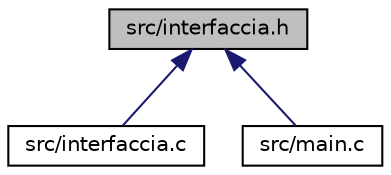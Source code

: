 digraph "src/interfaccia.h"
{
  edge [fontname="Helvetica",fontsize="10",labelfontname="Helvetica",labelfontsize="10"];
  node [fontname="Helvetica",fontsize="10",shape=record];
  Node17 [label="src/interfaccia.h",height=0.2,width=0.4,color="black", fillcolor="grey75", style="filled", fontcolor="black"];
  Node17 -> Node18 [dir="back",color="midnightblue",fontsize="10",style="solid",fontname="Helvetica"];
  Node18 [label="src/interfaccia.c",height=0.2,width=0.4,color="black", fillcolor="white", style="filled",URL="$interfaccia_8c.html"];
  Node17 -> Node19 [dir="back",color="midnightblue",fontsize="10",style="solid",fontname="Helvetica"];
  Node19 [label="src/main.c",height=0.2,width=0.4,color="black", fillcolor="white", style="filled",URL="$main_8c.html",tooltip="Main del programma Smart Fridge. "];
}
